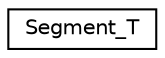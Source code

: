 digraph "Graphical Class Hierarchy"
{
  edge [fontname="Helvetica",fontsize="10",labelfontname="Helvetica",labelfontsize="10"];
  node [fontname="Helvetica",fontsize="10",shape=record];
  rankdir="LR";
  Node0 [label="Segment_T",height=0.2,width=0.4,color="black", fillcolor="white", style="filled",URL="$structSegment__T.html"];
}
